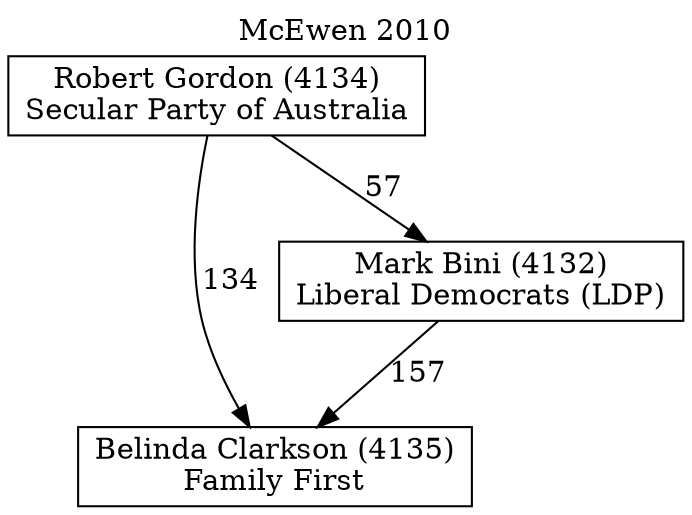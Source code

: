 // House preference flow
digraph "Belinda Clarkson (4135)_McEwen_2010" {
	graph [label="McEwen 2010" labelloc=t mclimit=10]
	node [shape=box]
	"Belinda Clarkson (4135)" [label="Belinda Clarkson (4135)
Family First"]
	"Mark Bini (4132)" [label="Mark Bini (4132)
Liberal Democrats (LDP)"]
	"Robert Gordon (4134)" [label="Robert Gordon (4134)
Secular Party of Australia"]
	"Mark Bini (4132)" -> "Belinda Clarkson (4135)" [label=157]
	"Robert Gordon (4134)" -> "Mark Bini (4132)" [label=57]
	"Robert Gordon (4134)" -> "Belinda Clarkson (4135)" [label=134]
}
